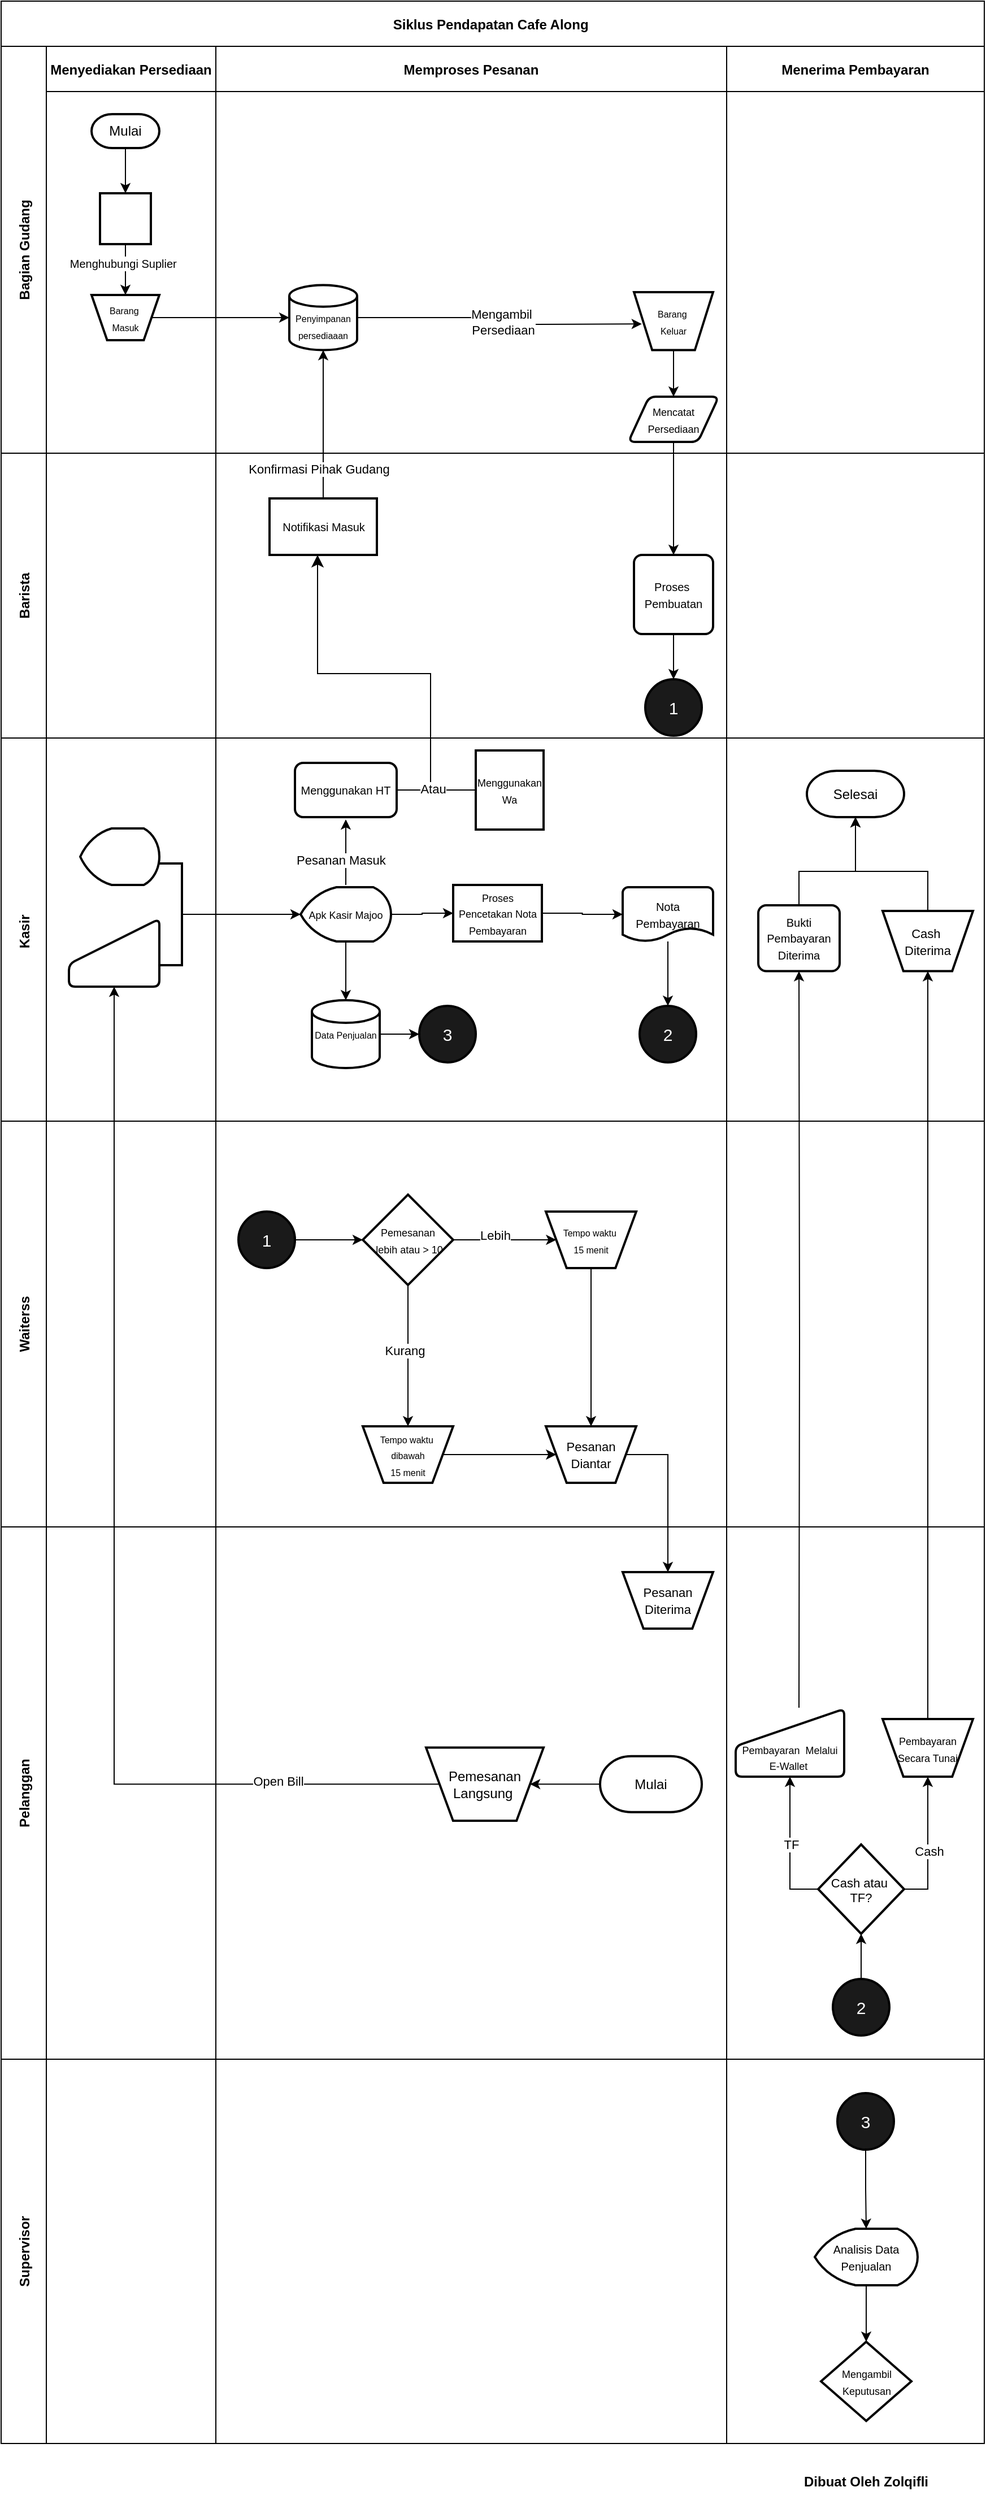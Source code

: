 <mxfile version="24.4.9" type="github">
  <diagram id="kgpKYQtTHZ0yAKxKKP6v" name="Page-1">
    <mxGraphModel dx="1209" dy="706" grid="1" gridSize="10" guides="1" tooltips="1" connect="1" arrows="1" fold="1" page="1" pageScale="1" pageWidth="900" pageHeight="1600" math="0" shadow="0">
      <root>
        <mxCell id="0" />
        <mxCell id="1" parent="0" />
        <mxCell id="FgVX4KB3ODSizKL7j4q2-143" value="&lt;b&gt;Dibuat Oleh Zolqifli&lt;/b&gt;" style="text;html=1;align=center;verticalAlign=middle;resizable=0;points=[];autosize=1;strokeColor=none;fillColor=none;" vertex="1" parent="1">
          <mxGeometry x="715" y="2210" width="130" height="30" as="geometry" />
        </mxCell>
        <mxCell id="3nuBFxr9cyL0pnOWT2aG-1" value="Siklus Pendapatan Cafe Along " style="shape=table;childLayout=tableLayout;startSize=40;collapsible=0;recursiveResize=0;expand=0;fillColor=none;fontStyle=1" parent="1" vertex="1">
          <mxGeometry x="15" y="30" width="870" height="2161" as="geometry" />
        </mxCell>
        <mxCell id="3nuBFxr9cyL0pnOWT2aG-3" value="Bagian Gudang" style="shape=tableRow;horizontal=0;swimlaneHead=0;swimlaneBody=0;top=0;left=0;bottom=0;right=0;fillColor=none;points=[[0,0.5],[1,0.5]];portConstraint=eastwest;startSize=40;collapsible=0;recursiveResize=0;expand=0;fontStyle=1;" parent="3nuBFxr9cyL0pnOWT2aG-1" vertex="1">
          <mxGeometry y="40" width="870" height="360" as="geometry" />
        </mxCell>
        <mxCell id="3nuBFxr9cyL0pnOWT2aG-4" value="Menyediakan Persediaan" style="swimlane;swimlaneHead=0;swimlaneBody=0;connectable=0;fillColor=none;startSize=40;collapsible=0;recursiveResize=0;expand=0;fontStyle=1;" parent="3nuBFxr9cyL0pnOWT2aG-3" vertex="1">
          <mxGeometry x="40" width="150" height="360" as="geometry">
            <mxRectangle width="150" height="360" as="alternateBounds" />
          </mxGeometry>
        </mxCell>
        <mxCell id="RwGH0m9OhBDumRitNJFQ-33" style="edgeStyle=orthogonalEdgeStyle;rounded=0;orthogonalLoop=1;jettySize=auto;html=1;exitX=0.5;exitY=1;exitDx=0;exitDy=0;exitPerimeter=0;entryX=0.5;entryY=0;entryDx=0;entryDy=0;" parent="3nuBFxr9cyL0pnOWT2aG-4" source="RwGH0m9OhBDumRitNJFQ-29" target="RwGH0m9OhBDumRitNJFQ-32" edge="1">
          <mxGeometry relative="1" as="geometry" />
        </mxCell>
        <mxCell id="RwGH0m9OhBDumRitNJFQ-29" value="Mulai" style="strokeWidth=2;html=1;shape=mxgraph.flowchart.terminator;whiteSpace=wrap;" parent="3nuBFxr9cyL0pnOWT2aG-4" vertex="1">
          <mxGeometry x="40" y="60" width="60" height="30" as="geometry" />
        </mxCell>
        <mxCell id="RwGH0m9OhBDumRitNJFQ-30" value="&lt;span style=&quot;font-size: 8px;&quot;&gt;Barang&amp;nbsp;&lt;/span&gt;&lt;div&gt;&lt;span style=&quot;font-size: 8px;&quot;&gt;Masuk&lt;/span&gt;&lt;/div&gt;" style="verticalLabelPosition=middle;verticalAlign=middle;html=1;shape=trapezoid;perimeter=trapezoidPerimeter;whiteSpace=wrap;size=0.23;arcSize=10;flipV=1;labelPosition=center;align=center;strokeWidth=2;" parent="3nuBFxr9cyL0pnOWT2aG-4" vertex="1">
          <mxGeometry x="40" y="220" width="60" height="40" as="geometry" />
        </mxCell>
        <mxCell id="RwGH0m9OhBDumRitNJFQ-34" style="edgeStyle=orthogonalEdgeStyle;rounded=0;orthogonalLoop=1;jettySize=auto;html=1;exitX=0.5;exitY=1;exitDx=0;exitDy=0;entryX=0.5;entryY=0;entryDx=0;entryDy=0;" parent="3nuBFxr9cyL0pnOWT2aG-4" source="RwGH0m9OhBDumRitNJFQ-32" target="RwGH0m9OhBDumRitNJFQ-30" edge="1">
          <mxGeometry relative="1" as="geometry" />
        </mxCell>
        <mxCell id="RwGH0m9OhBDumRitNJFQ-36" value="&lt;font style=&quot;font-size: 10px;&quot;&gt;Menghubungi Suplier&amp;nbsp;&lt;/font&gt;" style="edgeLabel;html=1;align=center;verticalAlign=middle;resizable=0;points=[];" parent="RwGH0m9OhBDumRitNJFQ-34" vertex="1" connectable="0">
          <mxGeometry x="-0.259" y="-1" relative="1" as="geometry">
            <mxPoint as="offset" />
          </mxGeometry>
        </mxCell>
        <mxCell id="RwGH0m9OhBDumRitNJFQ-32" value="" style="whiteSpace=wrap;html=1;aspect=fixed;strokeWidth=2;" parent="3nuBFxr9cyL0pnOWT2aG-4" vertex="1">
          <mxGeometry x="47.5" y="130" width="45" height="45" as="geometry" />
        </mxCell>
        <mxCell id="3nuBFxr9cyL0pnOWT2aG-8" value="Memproses Pesanan" style="swimlane;swimlaneHead=0;swimlaneBody=0;connectable=0;fillColor=none;startSize=40;collapsible=0;recursiveResize=0;expand=0;fontStyle=1;" parent="3nuBFxr9cyL0pnOWT2aG-3" vertex="1">
          <mxGeometry x="190" width="452" height="360" as="geometry">
            <mxRectangle width="452" height="360" as="alternateBounds" />
          </mxGeometry>
        </mxCell>
        <mxCell id="RwGH0m9OhBDumRitNJFQ-114" style="edgeStyle=orthogonalEdgeStyle;rounded=0;orthogonalLoop=1;jettySize=auto;html=1;exitX=1;exitY=0.5;exitDx=0;exitDy=0;exitPerimeter=0;entryX=0;entryY=0.5;entryDx=0;entryDy=0;" parent="3nuBFxr9cyL0pnOWT2aG-8" source="RwGH0m9OhBDumRitNJFQ-31" edge="1">
          <mxGeometry relative="1" as="geometry">
            <mxPoint x="376.9" y="245.625" as="targetPoint" />
          </mxGeometry>
        </mxCell>
        <mxCell id="RwGH0m9OhBDumRitNJFQ-115" value="Mengambil&amp;nbsp;&lt;div&gt;Persediaan&lt;/div&gt;" style="edgeLabel;html=1;align=center;verticalAlign=middle;resizable=0;points=[];" parent="RwGH0m9OhBDumRitNJFQ-114" vertex="1" connectable="0">
          <mxGeometry x="0.036" y="2" relative="1" as="geometry">
            <mxPoint x="1" as="offset" />
          </mxGeometry>
        </mxCell>
        <mxCell id="RwGH0m9OhBDumRitNJFQ-31" value="&lt;div&gt;&lt;font style=&quot;font-size: 8px;&quot;&gt;&lt;br&gt;&lt;/font&gt;&lt;/div&gt;&lt;font style=&quot;font-size: 8px;&quot;&gt;Penyimpanan persediaaan&lt;/font&gt;" style="strokeWidth=2;html=1;shape=mxgraph.flowchart.database;whiteSpace=wrap;" parent="3nuBFxr9cyL0pnOWT2aG-8" vertex="1">
          <mxGeometry x="65" y="211.25" width="60" height="57.5" as="geometry" />
        </mxCell>
        <mxCell id="RwGH0m9OhBDumRitNJFQ-133" style="edgeStyle=orthogonalEdgeStyle;rounded=0;orthogonalLoop=1;jettySize=auto;html=1;exitX=0.5;exitY=1;exitDx=0;exitDy=0;entryX=0.5;entryY=0;entryDx=0;entryDy=0;" parent="3nuBFxr9cyL0pnOWT2aG-8" source="RwGH0m9OhBDumRitNJFQ-123" target="RwGH0m9OhBDumRitNJFQ-128" edge="1">
          <mxGeometry relative="1" as="geometry" />
        </mxCell>
        <mxCell id="RwGH0m9OhBDumRitNJFQ-123" value="&lt;span style=&quot;font-size: 8px;&quot;&gt;Barang&amp;nbsp;&lt;/span&gt;&lt;div&gt;&lt;span style=&quot;font-size: 8px;&quot;&gt;Keluar&lt;/span&gt;&lt;/div&gt;" style="verticalLabelPosition=middle;verticalAlign=middle;html=1;shape=trapezoid;perimeter=trapezoidPerimeter;whiteSpace=wrap;size=0.23;arcSize=10;flipV=1;labelPosition=center;align=center;strokeWidth=2;" parent="3nuBFxr9cyL0pnOWT2aG-8" vertex="1">
          <mxGeometry x="370" y="217.5" width="70" height="51.25" as="geometry" />
        </mxCell>
        <mxCell id="RwGH0m9OhBDumRitNJFQ-128" value="&lt;font style=&quot;font-size: 9px;&quot;&gt;Mencatat Persediaan&lt;/font&gt;" style="shape=parallelogram;html=1;strokeWidth=2;perimeter=parallelogramPerimeter;whiteSpace=wrap;rounded=1;arcSize=12;size=0.23;" parent="3nuBFxr9cyL0pnOWT2aG-8" vertex="1">
          <mxGeometry x="365" y="310" width="80" height="40" as="geometry" />
        </mxCell>
        <mxCell id="3nuBFxr9cyL0pnOWT2aG-11" value="Menerima Pembayaran" style="swimlane;swimlaneHead=0;swimlaneBody=0;connectable=0;fillColor=none;startSize=40;collapsible=0;recursiveResize=0;expand=0;fontStyle=1;" parent="3nuBFxr9cyL0pnOWT2aG-3" vertex="1">
          <mxGeometry x="642" width="228" height="360" as="geometry">
            <mxRectangle width="228" height="360" as="alternateBounds" />
          </mxGeometry>
        </mxCell>
        <mxCell id="RwGH0m9OhBDumRitNJFQ-35" style="edgeStyle=orthogonalEdgeStyle;rounded=0;orthogonalLoop=1;jettySize=auto;html=1;exitX=1;exitY=0.5;exitDx=0;exitDy=0;entryX=0;entryY=0.5;entryDx=0;entryDy=0;entryPerimeter=0;" parent="3nuBFxr9cyL0pnOWT2aG-3" source="RwGH0m9OhBDumRitNJFQ-30" target="RwGH0m9OhBDumRitNJFQ-31" edge="1">
          <mxGeometry relative="1" as="geometry" />
        </mxCell>
        <mxCell id="3nuBFxr9cyL0pnOWT2aG-15" value="Barista" style="shape=tableRow;horizontal=0;swimlaneHead=0;swimlaneBody=0;top=0;left=0;bottom=0;right=0;fillColor=none;points=[[0,0.5],[1,0.5]];portConstraint=eastwest;startSize=40;collapsible=0;recursiveResize=0;expand=0;fontStyle=1;" parent="3nuBFxr9cyL0pnOWT2aG-1" vertex="1">
          <mxGeometry y="400" width="870" height="252" as="geometry" />
        </mxCell>
        <mxCell id="3nuBFxr9cyL0pnOWT2aG-16" value="" style="swimlane;swimlaneHead=0;swimlaneBody=0;connectable=0;fillColor=none;startSize=0;collapsible=0;recursiveResize=0;expand=0;fontStyle=1;" parent="3nuBFxr9cyL0pnOWT2aG-15" vertex="1">
          <mxGeometry x="40" width="150" height="252" as="geometry">
            <mxRectangle width="150" height="252" as="alternateBounds" />
          </mxGeometry>
        </mxCell>
        <mxCell id="3nuBFxr9cyL0pnOWT2aG-18" value="" style="swimlane;swimlaneHead=0;swimlaneBody=0;connectable=0;fillColor=none;startSize=0;collapsible=0;recursiveResize=0;expand=0;fontStyle=1;" parent="3nuBFxr9cyL0pnOWT2aG-15" vertex="1">
          <mxGeometry x="190" width="452" height="252" as="geometry">
            <mxRectangle width="452" height="252" as="alternateBounds" />
          </mxGeometry>
        </mxCell>
        <mxCell id="RwGH0m9OhBDumRitNJFQ-102" value="&lt;font style=&quot;font-size: 10px;&quot;&gt;Notifikasi Masuk&lt;/font&gt;" style="rounded=0;whiteSpace=wrap;html=1;strokeWidth=2;" parent="3nuBFxr9cyL0pnOWT2aG-18" vertex="1">
          <mxGeometry x="47.5" y="40" width="95" height="50" as="geometry" />
        </mxCell>
        <mxCell id="RwGH0m9OhBDumRitNJFQ-93" value="" style="edgeStyle=elbowEdgeStyle;elbow=vertical;endArrow=classic;html=1;curved=0;rounded=0;endSize=8;startSize=8;" parent="3nuBFxr9cyL0pnOWT2aG-18" edge="1">
          <mxGeometry width="50" height="50" relative="1" as="geometry">
            <mxPoint x="190" y="300" as="sourcePoint" />
            <mxPoint x="90" y="90" as="targetPoint" />
          </mxGeometry>
        </mxCell>
        <mxCell id="FgVX4KB3ODSizKL7j4q2-43" value="&lt;font style=&quot;font-size: 10px;&quot;&gt;Proses&amp;nbsp;&lt;/font&gt;&lt;div&gt;&lt;font style=&quot;font-size: 10px;&quot;&gt;Pembuatan&lt;/font&gt;&lt;/div&gt;" style="rounded=1;whiteSpace=wrap;html=1;absoluteArcSize=1;arcSize=14;strokeWidth=2;" vertex="1" parent="3nuBFxr9cyL0pnOWT2aG-18">
          <mxGeometry x="370" y="90" width="70" height="70" as="geometry" />
        </mxCell>
        <mxCell id="FgVX4KB3ODSizKL7j4q2-44" value="&lt;font color=&quot;#ffffff&quot;&gt;&lt;span style=&quot;font-size: 15px; background-color: rgb(26, 26, 26);&quot;&gt;1&lt;/span&gt;&lt;/font&gt;" style="strokeWidth=2;html=1;shape=mxgraph.flowchart.start_2;whiteSpace=wrap;fillColor=#1A1A1A;" vertex="1" parent="3nuBFxr9cyL0pnOWT2aG-18">
          <mxGeometry x="380" y="200" width="50" height="50" as="geometry" />
        </mxCell>
        <mxCell id="FgVX4KB3ODSizKL7j4q2-45" style="edgeStyle=orthogonalEdgeStyle;rounded=0;orthogonalLoop=1;jettySize=auto;html=1;exitX=0.5;exitY=1;exitDx=0;exitDy=0;entryX=0.5;entryY=0;entryDx=0;entryDy=0;entryPerimeter=0;" edge="1" parent="3nuBFxr9cyL0pnOWT2aG-18" source="FgVX4KB3ODSizKL7j4q2-43" target="FgVX4KB3ODSizKL7j4q2-44">
          <mxGeometry relative="1" as="geometry" />
        </mxCell>
        <mxCell id="3nuBFxr9cyL0pnOWT2aG-23" value="" style="swimlane;swimlaneHead=0;swimlaneBody=0;connectable=0;fillColor=none;startSize=0;collapsible=0;recursiveResize=0;expand=0;fontStyle=1;" parent="3nuBFxr9cyL0pnOWT2aG-15" vertex="1">
          <mxGeometry x="642" width="228" height="252" as="geometry">
            <mxRectangle width="228" height="252" as="alternateBounds" />
          </mxGeometry>
        </mxCell>
        <mxCell id="RwGH0m9OhBDumRitNJFQ-41" value="Kasir " style="shape=tableRow;horizontal=0;swimlaneHead=0;swimlaneBody=0;top=0;left=0;bottom=0;right=0;fillColor=none;points=[[0,0.5],[1,0.5]];portConstraint=eastwest;startSize=40;collapsible=0;recursiveResize=0;expand=0;fontStyle=1;" parent="3nuBFxr9cyL0pnOWT2aG-1" vertex="1">
          <mxGeometry y="652" width="870" height="339" as="geometry" />
        </mxCell>
        <mxCell id="RwGH0m9OhBDumRitNJFQ-42" style="swimlane;swimlaneHead=0;swimlaneBody=0;connectable=0;fillColor=none;startSize=0;collapsible=0;recursiveResize=0;expand=0;fontStyle=1;" parent="RwGH0m9OhBDumRitNJFQ-41" vertex="1">
          <mxGeometry x="40" width="150" height="339" as="geometry">
            <mxRectangle width="150" height="339" as="alternateBounds" />
          </mxGeometry>
        </mxCell>
        <mxCell id="RwGH0m9OhBDumRitNJFQ-45" value="" style="strokeWidth=2;html=1;shape=mxgraph.flowchart.display;whiteSpace=wrap;" parent="RwGH0m9OhBDumRitNJFQ-42" vertex="1">
          <mxGeometry x="30" y="80" width="70" height="50" as="geometry" />
        </mxCell>
        <mxCell id="RwGH0m9OhBDumRitNJFQ-46" value="" style="html=1;strokeWidth=2;shape=manualInput;whiteSpace=wrap;rounded=1;size=40;arcSize=11;" parent="RwGH0m9OhBDumRitNJFQ-42" vertex="1">
          <mxGeometry x="20" y="160" width="80" height="60" as="geometry" />
        </mxCell>
        <mxCell id="RwGH0m9OhBDumRitNJFQ-47" value="" style="strokeWidth=2;html=1;shape=mxgraph.flowchart.annotation_1;align=left;pointerEvents=1;rotation=-180;" parent="RwGH0m9OhBDumRitNJFQ-42" vertex="1">
          <mxGeometry x="100" y="111" width="20" height="90" as="geometry" />
        </mxCell>
        <mxCell id="RwGH0m9OhBDumRitNJFQ-43" style="swimlane;swimlaneHead=0;swimlaneBody=0;connectable=0;fillColor=none;startSize=0;collapsible=0;recursiveResize=0;expand=0;fontStyle=1;" parent="RwGH0m9OhBDumRitNJFQ-41" vertex="1">
          <mxGeometry x="190" width="452" height="339" as="geometry">
            <mxRectangle width="452" height="339" as="alternateBounds" />
          </mxGeometry>
        </mxCell>
        <mxCell id="RwGH0m9OhBDumRitNJFQ-55" style="edgeStyle=orthogonalEdgeStyle;rounded=0;orthogonalLoop=1;jettySize=auto;html=1;" parent="RwGH0m9OhBDumRitNJFQ-43" edge="1">
          <mxGeometry relative="1" as="geometry">
            <mxPoint x="115" y="130" as="sourcePoint" />
            <mxPoint x="115" y="72" as="targetPoint" />
          </mxGeometry>
        </mxCell>
        <mxCell id="RwGH0m9OhBDumRitNJFQ-56" value="Pesanan Masuk&amp;nbsp;" style="edgeLabel;html=1;align=center;verticalAlign=middle;resizable=0;points=[];" parent="RwGH0m9OhBDumRitNJFQ-55" vertex="1" connectable="0">
          <mxGeometry x="-0.244" y="3" relative="1" as="geometry">
            <mxPoint as="offset" />
          </mxGeometry>
        </mxCell>
        <mxCell id="RwGH0m9OhBDumRitNJFQ-79" value="&lt;font style=&quot;font-size: 10px;&quot;&gt;Menggunakan HT&lt;/font&gt;" style="rounded=1;whiteSpace=wrap;html=1;strokeWidth=2;" parent="RwGH0m9OhBDumRitNJFQ-43" vertex="1">
          <mxGeometry x="70" y="22" width="90" height="48" as="geometry" />
        </mxCell>
        <mxCell id="RwGH0m9OhBDumRitNJFQ-83" value="&lt;font style=&quot;font-size: 9px;&quot;&gt;Menggunakan Wa&lt;/font&gt;" style="rounded=0;whiteSpace=wrap;html=1;strokeWidth=2;" parent="RwGH0m9OhBDumRitNJFQ-43" vertex="1">
          <mxGeometry x="230" y="11" width="60" height="70" as="geometry" />
        </mxCell>
        <mxCell id="RwGH0m9OhBDumRitNJFQ-91" value="" style="endArrow=none;html=1;rounded=0;exitX=1;exitY=0.5;exitDx=0;exitDy=0;entryX=0;entryY=0.5;entryDx=0;entryDy=0;" parent="RwGH0m9OhBDumRitNJFQ-43" source="RwGH0m9OhBDumRitNJFQ-79" target="RwGH0m9OhBDumRitNJFQ-83" edge="1">
          <mxGeometry width="50" height="50" relative="1" as="geometry">
            <mxPoint x="190" y="2" as="sourcePoint" />
            <mxPoint x="240" y="-48" as="targetPoint" />
            <Array as="points">
              <mxPoint x="190" y="46" />
            </Array>
          </mxGeometry>
        </mxCell>
        <mxCell id="RwGH0m9OhBDumRitNJFQ-92" value="Atau" style="edgeLabel;html=1;align=center;verticalAlign=middle;resizable=0;points=[];" parent="RwGH0m9OhBDumRitNJFQ-91" vertex="1" connectable="0">
          <mxGeometry x="-0.084" y="1" relative="1" as="geometry">
            <mxPoint as="offset" />
          </mxGeometry>
        </mxCell>
        <mxCell id="RwGH0m9OhBDumRitNJFQ-94" value="&lt;font style=&quot;font-size: 9px;&quot;&gt;Apk Kasir Majoo&lt;/font&gt;" style="strokeWidth=2;html=1;shape=mxgraph.flowchart.display;whiteSpace=wrap;" parent="RwGH0m9OhBDumRitNJFQ-43" vertex="1">
          <mxGeometry x="75" y="132" width="80" height="48" as="geometry" />
        </mxCell>
        <mxCell id="FgVX4KB3ODSizKL7j4q2-83" value="" style="edgeStyle=orthogonalEdgeStyle;rounded=0;orthogonalLoop=1;jettySize=auto;html=1;" edge="1" parent="RwGH0m9OhBDumRitNJFQ-43" source="RwGH0m9OhBDumRitNJFQ-95" target="FgVX4KB3ODSizKL7j4q2-82">
          <mxGeometry relative="1" as="geometry" />
        </mxCell>
        <mxCell id="RwGH0m9OhBDumRitNJFQ-95" value="&lt;font size=&quot;1&quot;&gt;Nota Pembayaran&lt;/font&gt;" style="strokeWidth=2;html=1;shape=mxgraph.flowchart.document2;whiteSpace=wrap;size=0.25;" parent="RwGH0m9OhBDumRitNJFQ-43" vertex="1">
          <mxGeometry x="360" y="132" width="80" height="48" as="geometry" />
        </mxCell>
        <mxCell id="RwGH0m9OhBDumRitNJFQ-96" style="edgeStyle=orthogonalEdgeStyle;rounded=0;orthogonalLoop=1;jettySize=auto;html=1;exitX=1;exitY=0.5;exitDx=0;exitDy=0;exitPerimeter=0;entryX=0;entryY=0.5;entryDx=0;entryDy=0;entryPerimeter=0;" parent="RwGH0m9OhBDumRitNJFQ-43" source="FgVX4KB3ODSizKL7j4q2-73" target="RwGH0m9OhBDumRitNJFQ-95" edge="1">
          <mxGeometry relative="1" as="geometry" />
        </mxCell>
        <mxCell id="RwGH0m9OhBDumRitNJFQ-148" value="" style="edgeStyle=orthogonalEdgeStyle;rounded=0;orthogonalLoop=1;jettySize=auto;html=1;" parent="RwGH0m9OhBDumRitNJFQ-43" source="RwGH0m9OhBDumRitNJFQ-99" target="RwGH0m9OhBDumRitNJFQ-147" edge="1">
          <mxGeometry relative="1" as="geometry" />
        </mxCell>
        <mxCell id="RwGH0m9OhBDumRitNJFQ-99" value="&lt;font style=&quot;font-size: 8px;&quot;&gt;Data Penjualan&lt;/font&gt;" style="strokeWidth=2;html=1;shape=mxgraph.flowchart.database;whiteSpace=wrap;" parent="RwGH0m9OhBDumRitNJFQ-43" vertex="1">
          <mxGeometry x="85" y="232" width="60" height="60" as="geometry" />
        </mxCell>
        <mxCell id="RwGH0m9OhBDumRitNJFQ-101" style="edgeStyle=orthogonalEdgeStyle;rounded=0;orthogonalLoop=1;jettySize=auto;html=1;exitX=0.5;exitY=1;exitDx=0;exitDy=0;exitPerimeter=0;entryX=0.5;entryY=0;entryDx=0;entryDy=0;entryPerimeter=0;" parent="RwGH0m9OhBDumRitNJFQ-43" source="RwGH0m9OhBDumRitNJFQ-94" target="RwGH0m9OhBDumRitNJFQ-99" edge="1">
          <mxGeometry relative="1" as="geometry" />
        </mxCell>
        <mxCell id="RwGH0m9OhBDumRitNJFQ-147" value="&lt;font style=&quot;font-size: 15px; background-color: rgb(26, 26, 26);&quot; color=&quot;#ffffff&quot;&gt;3&lt;/font&gt;" style="strokeWidth=2;html=1;shape=mxgraph.flowchart.start_2;whiteSpace=wrap;fillColor=#1A1A1A;" parent="RwGH0m9OhBDumRitNJFQ-43" vertex="1">
          <mxGeometry x="180" y="237" width="50" height="50" as="geometry" />
        </mxCell>
        <mxCell id="FgVX4KB3ODSizKL7j4q2-74" value="" style="edgeStyle=orthogonalEdgeStyle;rounded=0;orthogonalLoop=1;jettySize=auto;html=1;exitX=1;exitY=0.5;exitDx=0;exitDy=0;exitPerimeter=0;entryX=0;entryY=0.5;entryDx=0;entryDy=0;entryPerimeter=0;" edge="1" parent="RwGH0m9OhBDumRitNJFQ-43" source="RwGH0m9OhBDumRitNJFQ-94" target="FgVX4KB3ODSizKL7j4q2-73">
          <mxGeometry relative="1" as="geometry">
            <mxPoint x="365" y="836" as="sourcePoint" />
            <mxPoint x="570" y="836" as="targetPoint" />
          </mxGeometry>
        </mxCell>
        <mxCell id="FgVX4KB3ODSizKL7j4q2-73" value="&lt;font style=&quot;font-size: 9px;&quot;&gt;Proses Pencetakan Nota Pembayaran&lt;/font&gt;" style="rounded=0;whiteSpace=wrap;html=1;strokeWidth=2;" vertex="1" parent="RwGH0m9OhBDumRitNJFQ-43">
          <mxGeometry x="210" y="130" width="78.5" height="50" as="geometry" />
        </mxCell>
        <mxCell id="FgVX4KB3ODSizKL7j4q2-82" value="&lt;font color=&quot;#ffffff&quot;&gt;&lt;span style=&quot;font-size: 15px; background-color: rgb(26, 26, 26);&quot;&gt;2&lt;/span&gt;&lt;/font&gt;" style="strokeWidth=2;html=1;shape=mxgraph.flowchart.start_2;whiteSpace=wrap;fillColor=#1A1A1A;" vertex="1" parent="RwGH0m9OhBDumRitNJFQ-43">
          <mxGeometry x="375" y="237" width="50" height="50" as="geometry" />
        </mxCell>
        <mxCell id="RwGH0m9OhBDumRitNJFQ-44" style="swimlane;swimlaneHead=0;swimlaneBody=0;connectable=0;fillColor=none;startSize=0;collapsible=0;recursiveResize=0;expand=0;fontStyle=1;" parent="RwGH0m9OhBDumRitNJFQ-41" vertex="1">
          <mxGeometry x="642" width="228" height="339" as="geometry">
            <mxRectangle width="228" height="339" as="alternateBounds" />
          </mxGeometry>
        </mxCell>
        <mxCell id="FgVX4KB3ODSizKL7j4q2-139" style="edgeStyle=orthogonalEdgeStyle;rounded=0;orthogonalLoop=1;jettySize=auto;html=1;exitX=0.5;exitY=0;exitDx=0;exitDy=0;" edge="1" parent="RwGH0m9OhBDumRitNJFQ-44" source="FgVX4KB3ODSizKL7j4q2-108" target="FgVX4KB3ODSizKL7j4q2-115">
          <mxGeometry relative="1" as="geometry">
            <Array as="points">
              <mxPoint x="64" y="118" />
              <mxPoint x="114" y="118" />
            </Array>
          </mxGeometry>
        </mxCell>
        <mxCell id="FgVX4KB3ODSizKL7j4q2-108" value="&lt;font style=&quot;font-size: 10px;&quot;&gt;Bukti Pembayaran Diterima&lt;/font&gt;" style="rounded=1;whiteSpace=wrap;html=1;absoluteArcSize=1;arcSize=14;strokeWidth=2;" vertex="1" parent="RwGH0m9OhBDumRitNJFQ-44">
          <mxGeometry x="28" y="148" width="72" height="58.25" as="geometry" />
        </mxCell>
        <mxCell id="FgVX4KB3ODSizKL7j4q2-140" value="" style="edgeStyle=orthogonalEdgeStyle;rounded=0;orthogonalLoop=1;jettySize=auto;html=1;" edge="1" parent="RwGH0m9OhBDumRitNJFQ-44" source="FgVX4KB3ODSizKL7j4q2-109" target="FgVX4KB3ODSizKL7j4q2-115">
          <mxGeometry relative="1" as="geometry">
            <Array as="points">
              <mxPoint x="178" y="118" />
              <mxPoint x="114" y="118" />
            </Array>
          </mxGeometry>
        </mxCell>
        <mxCell id="FgVX4KB3ODSizKL7j4q2-109" value="&lt;font style=&quot;font-size: 11px;&quot;&gt;Cash&amp;nbsp;&lt;/font&gt;&lt;div&gt;&lt;font style=&quot;font-size: 11px;&quot;&gt;Diterima&lt;/font&gt;&lt;/div&gt;" style="verticalLabelPosition=middle;verticalAlign=middle;html=1;shape=trapezoid;perimeter=trapezoidPerimeter;whiteSpace=wrap;size=0.23;arcSize=10;flipV=1;labelPosition=center;align=center;strokeWidth=2;" vertex="1" parent="RwGH0m9OhBDumRitNJFQ-44">
          <mxGeometry x="138" y="153" width="80" height="53.25" as="geometry" />
        </mxCell>
        <mxCell id="FgVX4KB3ODSizKL7j4q2-115" value="Selesai" style="strokeWidth=2;html=1;shape=mxgraph.flowchart.terminator;whiteSpace=wrap;" vertex="1" parent="RwGH0m9OhBDumRitNJFQ-44">
          <mxGeometry x="71" y="29" width="86" height="41" as="geometry" />
        </mxCell>
        <mxCell id="RwGH0m9OhBDumRitNJFQ-150" style="edgeStyle=orthogonalEdgeStyle;rounded=0;orthogonalLoop=1;jettySize=auto;html=1;exitX=0;exitY=0.5;exitDx=0;exitDy=0;exitPerimeter=0;entryX=0;entryY=0.5;entryDx=0;entryDy=0;entryPerimeter=0;" parent="RwGH0m9OhBDumRitNJFQ-41" source="RwGH0m9OhBDumRitNJFQ-47" target="RwGH0m9OhBDumRitNJFQ-94" edge="1">
          <mxGeometry relative="1" as="geometry" />
        </mxCell>
        <mxCell id="RwGH0m9OhBDumRitNJFQ-139" value="Waiterss" style="shape=tableRow;horizontal=0;swimlaneHead=0;swimlaneBody=0;top=0;left=0;bottom=0;right=0;fillColor=none;points=[[0,0.5],[1,0.5]];portConstraint=eastwest;startSize=40;collapsible=0;recursiveResize=0;expand=0;fontStyle=1;" parent="3nuBFxr9cyL0pnOWT2aG-1" vertex="1">
          <mxGeometry y="991" width="870" height="359" as="geometry" />
        </mxCell>
        <mxCell id="RwGH0m9OhBDumRitNJFQ-140" style="swimlane;swimlaneHead=0;swimlaneBody=0;connectable=0;fillColor=none;startSize=0;collapsible=0;recursiveResize=0;expand=0;fontStyle=1;" parent="RwGH0m9OhBDumRitNJFQ-139" vertex="1">
          <mxGeometry x="40" width="150" height="359" as="geometry">
            <mxRectangle width="150" height="359" as="alternateBounds" />
          </mxGeometry>
        </mxCell>
        <mxCell id="RwGH0m9OhBDumRitNJFQ-141" style="swimlane;swimlaneHead=0;swimlaneBody=0;connectable=0;fillColor=none;startSize=0;collapsible=0;recursiveResize=0;expand=0;fontStyle=1;" parent="RwGH0m9OhBDumRitNJFQ-139" vertex="1">
          <mxGeometry x="190" width="452" height="359" as="geometry">
            <mxRectangle width="452" height="359" as="alternateBounds" />
          </mxGeometry>
        </mxCell>
        <mxCell id="FgVX4KB3ODSizKL7j4q2-46" value="&lt;font color=&quot;#ffffff&quot;&gt;&lt;span style=&quot;font-size: 15px; background-color: rgb(26, 26, 26);&quot;&gt;1&lt;/span&gt;&lt;/font&gt;" style="strokeWidth=2;html=1;shape=mxgraph.flowchart.start_2;whiteSpace=wrap;fillColor=#1A1A1A;" vertex="1" parent="RwGH0m9OhBDumRitNJFQ-141">
          <mxGeometry x="20" y="80" width="50" height="50" as="geometry" />
        </mxCell>
        <mxCell id="FgVX4KB3ODSizKL7j4q2-55" style="edgeStyle=orthogonalEdgeStyle;rounded=0;orthogonalLoop=1;jettySize=auto;html=1;exitX=1;exitY=0.5;exitDx=0;exitDy=0;exitPerimeter=0;entryX=0;entryY=0.5;entryDx=0;entryDy=0;" edge="1" parent="RwGH0m9OhBDumRitNJFQ-141" source="FgVX4KB3ODSizKL7j4q2-49" target="FgVX4KB3ODSizKL7j4q2-51">
          <mxGeometry relative="1" as="geometry" />
        </mxCell>
        <mxCell id="FgVX4KB3ODSizKL7j4q2-56" value="Lebih" style="edgeLabel;html=1;align=center;verticalAlign=middle;resizable=0;points=[];" vertex="1" connectable="0" parent="FgVX4KB3ODSizKL7j4q2-55">
          <mxGeometry x="-0.189" y="4" relative="1" as="geometry">
            <mxPoint as="offset" />
          </mxGeometry>
        </mxCell>
        <mxCell id="FgVX4KB3ODSizKL7j4q2-58" style="edgeStyle=orthogonalEdgeStyle;rounded=0;orthogonalLoop=1;jettySize=auto;html=1;exitX=0.5;exitY=1;exitDx=0;exitDy=0;exitPerimeter=0;" edge="1" parent="RwGH0m9OhBDumRitNJFQ-141" source="FgVX4KB3ODSizKL7j4q2-49" target="FgVX4KB3ODSizKL7j4q2-57">
          <mxGeometry relative="1" as="geometry" />
        </mxCell>
        <mxCell id="FgVX4KB3ODSizKL7j4q2-59" value="Kurang" style="edgeLabel;html=1;align=center;verticalAlign=middle;resizable=0;points=[];" vertex="1" connectable="0" parent="FgVX4KB3ODSizKL7j4q2-58">
          <mxGeometry x="-0.076" y="-3" relative="1" as="geometry">
            <mxPoint as="offset" />
          </mxGeometry>
        </mxCell>
        <mxCell id="FgVX4KB3ODSizKL7j4q2-49" value="&lt;font style=&quot;font-size: 9px;&quot;&gt;Pemesanan&lt;/font&gt;&lt;div&gt;&lt;font style=&quot;font-size: 9px;&quot;&gt;&amp;nbsp;lebih atau &amp;gt; 10&lt;/font&gt;&lt;/div&gt;" style="strokeWidth=2;html=1;shape=mxgraph.flowchart.decision;whiteSpace=wrap;" vertex="1" parent="RwGH0m9OhBDumRitNJFQ-141">
          <mxGeometry x="130" y="65" width="80" height="80" as="geometry" />
        </mxCell>
        <mxCell id="FgVX4KB3ODSizKL7j4q2-63" style="edgeStyle=orthogonalEdgeStyle;rounded=0;orthogonalLoop=1;jettySize=auto;html=1;exitX=0.5;exitY=1;exitDx=0;exitDy=0;entryX=0.5;entryY=0;entryDx=0;entryDy=0;" edge="1" parent="RwGH0m9OhBDumRitNJFQ-141" source="FgVX4KB3ODSizKL7j4q2-51" target="FgVX4KB3ODSizKL7j4q2-61">
          <mxGeometry relative="1" as="geometry" />
        </mxCell>
        <mxCell id="FgVX4KB3ODSizKL7j4q2-51" value="&lt;font style=&quot;font-size: 8px;&quot;&gt;Tempo waktu&amp;nbsp;&lt;/font&gt;&lt;div&gt;&lt;font style=&quot;font-size: 8px;&quot;&gt;15 menit&lt;/font&gt;&lt;/div&gt;" style="verticalLabelPosition=middle;verticalAlign=middle;html=1;shape=trapezoid;perimeter=trapezoidPerimeter;whiteSpace=wrap;size=0.23;arcSize=10;flipV=1;labelPosition=center;align=center;strokeWidth=2;" vertex="1" parent="RwGH0m9OhBDumRitNJFQ-141">
          <mxGeometry x="292" y="80" width="80" height="50" as="geometry" />
        </mxCell>
        <mxCell id="FgVX4KB3ODSizKL7j4q2-64" style="edgeStyle=orthogonalEdgeStyle;rounded=0;orthogonalLoop=1;jettySize=auto;html=1;exitX=1;exitY=0.5;exitDx=0;exitDy=0;entryX=0;entryY=0.5;entryDx=0;entryDy=0;" edge="1" parent="RwGH0m9OhBDumRitNJFQ-141" source="FgVX4KB3ODSizKL7j4q2-57" target="FgVX4KB3ODSizKL7j4q2-61">
          <mxGeometry relative="1" as="geometry" />
        </mxCell>
        <mxCell id="FgVX4KB3ODSizKL7j4q2-57" value="&lt;font style=&quot;font-size: 8px;&quot;&gt;Tempo waktu&amp;nbsp;&lt;/font&gt;&lt;div&gt;&lt;font style=&quot;font-size: 8px;&quot;&gt;&amp;nbsp;dibawah&amp;nbsp;&lt;/font&gt;&lt;/div&gt;&lt;div&gt;&lt;font style=&quot;font-size: 8px;&quot;&gt;15 menit&lt;/font&gt;&lt;/div&gt;" style="verticalLabelPosition=middle;verticalAlign=middle;html=1;shape=trapezoid;perimeter=trapezoidPerimeter;whiteSpace=wrap;size=0.23;arcSize=10;flipV=1;labelPosition=center;align=center;strokeWidth=2;" vertex="1" parent="RwGH0m9OhBDumRitNJFQ-141">
          <mxGeometry x="130" y="270" width="80" height="50" as="geometry" />
        </mxCell>
        <mxCell id="FgVX4KB3ODSizKL7j4q2-61" value="&lt;font style=&quot;font-size: 11px;&quot;&gt;Pesanan Diantar&lt;/font&gt;" style="verticalLabelPosition=middle;verticalAlign=middle;html=1;shape=trapezoid;perimeter=trapezoidPerimeter;whiteSpace=wrap;size=0.23;arcSize=10;flipV=1;labelPosition=center;align=center;strokeWidth=2;" vertex="1" parent="RwGH0m9OhBDumRitNJFQ-141">
          <mxGeometry x="292" y="270" width="80" height="50" as="geometry" />
        </mxCell>
        <mxCell id="FgVX4KB3ODSizKL7j4q2-62" style="edgeStyle=orthogonalEdgeStyle;rounded=0;orthogonalLoop=1;jettySize=auto;html=1;exitX=1;exitY=0.5;exitDx=0;exitDy=0;exitPerimeter=0;entryX=0;entryY=0.5;entryDx=0;entryDy=0;entryPerimeter=0;" edge="1" parent="RwGH0m9OhBDumRitNJFQ-141" source="FgVX4KB3ODSizKL7j4q2-46" target="FgVX4KB3ODSizKL7j4q2-49">
          <mxGeometry relative="1" as="geometry" />
        </mxCell>
        <mxCell id="RwGH0m9OhBDumRitNJFQ-142" style="swimlane;swimlaneHead=0;swimlaneBody=0;connectable=0;fillColor=none;startSize=0;collapsible=0;recursiveResize=0;expand=0;fontStyle=1;" parent="RwGH0m9OhBDumRitNJFQ-139" vertex="1">
          <mxGeometry x="642" width="228" height="359" as="geometry">
            <mxRectangle width="228" height="359" as="alternateBounds" />
          </mxGeometry>
        </mxCell>
        <mxCell id="RwGH0m9OhBDumRitNJFQ-25" value="Pelanggan" style="shape=tableRow;horizontal=0;swimlaneHead=0;swimlaneBody=0;top=0;left=0;bottom=0;right=0;fillColor=none;points=[[0,0.5],[1,0.5]];portConstraint=eastwest;startSize=40;collapsible=0;recursiveResize=0;expand=0;fontStyle=1;" parent="3nuBFxr9cyL0pnOWT2aG-1" vertex="1">
          <mxGeometry y="1350" width="870" height="471" as="geometry" />
        </mxCell>
        <mxCell id="RwGH0m9OhBDumRitNJFQ-26" style="swimlane;swimlaneHead=0;swimlaneBody=0;connectable=0;fillColor=none;startSize=0;collapsible=0;recursiveResize=0;expand=0;fontStyle=1;" parent="RwGH0m9OhBDumRitNJFQ-25" vertex="1">
          <mxGeometry x="40" width="150" height="471" as="geometry">
            <mxRectangle width="150" height="471" as="alternateBounds" />
          </mxGeometry>
        </mxCell>
        <mxCell id="RwGH0m9OhBDumRitNJFQ-27" style="swimlane;swimlaneHead=0;swimlaneBody=0;connectable=0;fillColor=none;startSize=0;collapsible=0;recursiveResize=0;expand=0;fontStyle=1;" parent="RwGH0m9OhBDumRitNJFQ-25" vertex="1">
          <mxGeometry x="190" width="452" height="471" as="geometry">
            <mxRectangle width="452" height="471" as="alternateBounds" />
          </mxGeometry>
        </mxCell>
        <mxCell id="FgVX4KB3ODSizKL7j4q2-96" style="edgeStyle=orthogonalEdgeStyle;rounded=0;orthogonalLoop=1;jettySize=auto;html=1;exitX=0;exitY=0.5;exitDx=0;exitDy=0;exitPerimeter=0;entryX=1;entryY=0.5;entryDx=0;entryDy=0;" edge="1" parent="RwGH0m9OhBDumRitNJFQ-27" source="RwGH0m9OhBDumRitNJFQ-65" target="FgVX4KB3ODSizKL7j4q2-91">
          <mxGeometry relative="1" as="geometry" />
        </mxCell>
        <mxCell id="RwGH0m9OhBDumRitNJFQ-65" value="Mulai" style="strokeWidth=2;html=1;shape=mxgraph.flowchart.terminator;whiteSpace=wrap;" parent="RwGH0m9OhBDumRitNJFQ-27" vertex="1">
          <mxGeometry x="340" y="202.87" width="90" height="49.5" as="geometry" />
        </mxCell>
        <mxCell id="FgVX4KB3ODSizKL7j4q2-77" value="&lt;font style=&quot;font-size: 11px;&quot;&gt;Pesanan Diterima&lt;/font&gt;" style="verticalLabelPosition=middle;verticalAlign=middle;html=1;shape=trapezoid;perimeter=trapezoidPerimeter;whiteSpace=wrap;size=0.23;arcSize=10;flipV=1;labelPosition=center;align=center;strokeWidth=2;" vertex="1" parent="RwGH0m9OhBDumRitNJFQ-27">
          <mxGeometry x="360" y="40" width="80" height="50" as="geometry" />
        </mxCell>
        <mxCell id="FgVX4KB3ODSizKL7j4q2-91" value="Pemesanan Langsung&amp;nbsp;" style="verticalLabelPosition=middle;verticalAlign=middle;html=1;shape=trapezoid;perimeter=trapezoidPerimeter;whiteSpace=wrap;size=0.23;arcSize=10;flipV=1;labelPosition=center;align=center;strokeWidth=2;" vertex="1" parent="RwGH0m9OhBDumRitNJFQ-27">
          <mxGeometry x="186" y="195.25" width="104" height="64.75" as="geometry" />
        </mxCell>
        <mxCell id="RwGH0m9OhBDumRitNJFQ-28" style="swimlane;swimlaneHead=0;swimlaneBody=0;connectable=0;fillColor=none;startSize=0;collapsible=0;recursiveResize=0;expand=0;fontStyle=1;" parent="RwGH0m9OhBDumRitNJFQ-25" vertex="1">
          <mxGeometry x="642" width="228" height="471" as="geometry">
            <mxRectangle width="228" height="471" as="alternateBounds" />
          </mxGeometry>
        </mxCell>
        <mxCell id="FgVX4KB3ODSizKL7j4q2-88" value="&lt;div&gt;&lt;font style=&quot;font-size: 9px;&quot;&gt;&lt;br&gt;&lt;/font&gt;&lt;/div&gt;&lt;font style=&quot;font-size: 9px;&quot;&gt;&lt;div&gt;&lt;font style=&quot;font-size: 9px;&quot;&gt;&lt;br&gt;&lt;/font&gt;&lt;/div&gt;Pembayaran&amp;nbsp; Melalui E-Wallet&amp;nbsp;&lt;/font&gt;" style="html=1;strokeWidth=2;shape=manualInput;whiteSpace=wrap;rounded=1;size=33;arcSize=11;" vertex="1" parent="RwGH0m9OhBDumRitNJFQ-28">
          <mxGeometry x="8" y="161" width="96" height="60" as="geometry" />
        </mxCell>
        <mxCell id="FgVX4KB3ODSizKL7j4q2-89" value="&lt;font style=&quot;font-size: 9px;&quot;&gt;Pembayaran Secara Tunai&lt;/font&gt;" style="verticalLabelPosition=middle;verticalAlign=middle;html=1;shape=trapezoid;perimeter=trapezoidPerimeter;whiteSpace=wrap;size=0.23;arcSize=10;flipV=1;labelPosition=center;align=center;strokeWidth=2;" vertex="1" parent="RwGH0m9OhBDumRitNJFQ-28">
          <mxGeometry x="138" y="170" width="80" height="51" as="geometry" />
        </mxCell>
        <mxCell id="FgVX4KB3ODSizKL7j4q2-98" value="&lt;font color=&quot;#ffffff&quot;&gt;&lt;span style=&quot;font-size: 15px; background-color: rgb(26, 26, 26);&quot;&gt;2&lt;/span&gt;&lt;/font&gt;" style="strokeWidth=2;html=1;shape=mxgraph.flowchart.start_2;whiteSpace=wrap;fillColor=#1A1A1A;" vertex="1" parent="RwGH0m9OhBDumRitNJFQ-28">
          <mxGeometry x="94" y="400" width="50" height="50" as="geometry" />
        </mxCell>
        <mxCell id="FgVX4KB3ODSizKL7j4q2-131" style="edgeStyle=orthogonalEdgeStyle;rounded=0;orthogonalLoop=1;jettySize=auto;html=1;exitX=0;exitY=0.5;exitDx=0;exitDy=0;exitPerimeter=0;entryX=0.5;entryY=1;entryDx=0;entryDy=0;" edge="1" parent="RwGH0m9OhBDumRitNJFQ-28" source="FgVX4KB3ODSizKL7j4q2-100" target="FgVX4KB3ODSizKL7j4q2-88">
          <mxGeometry relative="1" as="geometry" />
        </mxCell>
        <mxCell id="FgVX4KB3ODSizKL7j4q2-133" value="TF" style="edgeLabel;html=1;align=center;verticalAlign=middle;resizable=0;points=[];" vertex="1" connectable="0" parent="FgVX4KB3ODSizKL7j4q2-131">
          <mxGeometry x="0.045" y="-1" relative="1" as="geometry">
            <mxPoint as="offset" />
          </mxGeometry>
        </mxCell>
        <mxCell id="FgVX4KB3ODSizKL7j4q2-132" style="edgeStyle=orthogonalEdgeStyle;rounded=0;orthogonalLoop=1;jettySize=auto;html=1;exitX=1;exitY=0.5;exitDx=0;exitDy=0;exitPerimeter=0;entryX=0.5;entryY=1;entryDx=0;entryDy=0;" edge="1" parent="RwGH0m9OhBDumRitNJFQ-28" source="FgVX4KB3ODSizKL7j4q2-100" target="FgVX4KB3ODSizKL7j4q2-89">
          <mxGeometry relative="1" as="geometry" />
        </mxCell>
        <mxCell id="FgVX4KB3ODSizKL7j4q2-134" value="Cash" style="edgeLabel;html=1;align=center;verticalAlign=middle;resizable=0;points=[];" vertex="1" connectable="0" parent="FgVX4KB3ODSizKL7j4q2-132">
          <mxGeometry x="-0.088" y="-1" relative="1" as="geometry">
            <mxPoint as="offset" />
          </mxGeometry>
        </mxCell>
        <mxCell id="FgVX4KB3ODSizKL7j4q2-100" value="&lt;font style=&quot;font-size: 11px;&quot;&gt;Cash atau&amp;nbsp;&lt;/font&gt;&lt;div style=&quot;font-size: 11px;&quot;&gt;&lt;font style=&quot;font-size: 11px;&quot;&gt;TF?&lt;/font&gt;&lt;/div&gt;" style="strokeWidth=2;html=1;shape=mxgraph.flowchart.decision;whiteSpace=wrap;" vertex="1" parent="RwGH0m9OhBDumRitNJFQ-28">
          <mxGeometry x="81" y="281" width="76" height="79" as="geometry" />
        </mxCell>
        <mxCell id="FgVX4KB3ODSizKL7j4q2-101" style="edgeStyle=orthogonalEdgeStyle;rounded=0;orthogonalLoop=1;jettySize=auto;html=1;exitX=0.5;exitY=0;exitDx=0;exitDy=0;exitPerimeter=0;entryX=0.5;entryY=1;entryDx=0;entryDy=0;entryPerimeter=0;" edge="1" parent="RwGH0m9OhBDumRitNJFQ-28" source="FgVX4KB3ODSizKL7j4q2-98" target="FgVX4KB3ODSizKL7j4q2-100">
          <mxGeometry relative="1" as="geometry" />
        </mxCell>
        <mxCell id="FgVX4KB3ODSizKL7j4q2-121" value="Supervisor" style="shape=tableRow;horizontal=0;swimlaneHead=0;swimlaneBody=0;top=0;left=0;bottom=0;right=0;fillColor=none;points=[[0,0.5],[1,0.5]];portConstraint=eastwest;startSize=40;collapsible=0;recursiveResize=0;expand=0;fontStyle=1;" vertex="1" parent="3nuBFxr9cyL0pnOWT2aG-1">
          <mxGeometry y="1821" width="870" height="340" as="geometry" />
        </mxCell>
        <mxCell id="FgVX4KB3ODSizKL7j4q2-122" style="swimlane;swimlaneHead=0;swimlaneBody=0;connectable=0;fillColor=none;startSize=0;collapsible=0;recursiveResize=0;expand=0;fontStyle=1;" vertex="1" parent="FgVX4KB3ODSizKL7j4q2-121">
          <mxGeometry x="40" width="150" height="340" as="geometry">
            <mxRectangle width="150" height="340" as="alternateBounds" />
          </mxGeometry>
        </mxCell>
        <mxCell id="FgVX4KB3ODSizKL7j4q2-123" style="swimlane;swimlaneHead=0;swimlaneBody=0;connectable=0;fillColor=none;startSize=0;collapsible=0;recursiveResize=0;expand=0;fontStyle=1;" vertex="1" parent="FgVX4KB3ODSizKL7j4q2-121">
          <mxGeometry x="190" width="452" height="340" as="geometry">
            <mxRectangle width="452" height="340" as="alternateBounds" />
          </mxGeometry>
        </mxCell>
        <mxCell id="FgVX4KB3ODSizKL7j4q2-124" style="swimlane;swimlaneHead=0;swimlaneBody=0;connectable=0;fillColor=none;startSize=0;collapsible=0;recursiveResize=0;expand=0;fontStyle=1;" vertex="1" parent="FgVX4KB3ODSizKL7j4q2-121">
          <mxGeometry x="642" width="228" height="340" as="geometry">
            <mxRectangle width="228" height="340" as="alternateBounds" />
          </mxGeometry>
        </mxCell>
        <mxCell id="FgVX4KB3ODSizKL7j4q2-125" value="&lt;font style=&quot;font-size: 15px; background-color: rgb(26, 26, 26);&quot; color=&quot;#ffffff&quot;&gt;3&lt;/font&gt;" style="strokeWidth=2;html=1;shape=mxgraph.flowchart.start_2;whiteSpace=wrap;fillColor=#1A1A1A;" vertex="1" parent="FgVX4KB3ODSizKL7j4q2-124">
          <mxGeometry x="98" y="30" width="50" height="50" as="geometry" />
        </mxCell>
        <mxCell id="FgVX4KB3ODSizKL7j4q2-126" value="&lt;font style=&quot;font-size: 10px;&quot;&gt;Analisis Data Penjualan&lt;/font&gt;" style="strokeWidth=2;html=1;shape=mxgraph.flowchart.display;whiteSpace=wrap;" vertex="1" parent="FgVX4KB3ODSizKL7j4q2-124">
          <mxGeometry x="78" y="150" width="91" height="50" as="geometry" />
        </mxCell>
        <mxCell id="FgVX4KB3ODSizKL7j4q2-127" style="edgeStyle=orthogonalEdgeStyle;rounded=0;orthogonalLoop=1;jettySize=auto;html=1;exitX=0.5;exitY=1;exitDx=0;exitDy=0;exitPerimeter=0;entryX=0.5;entryY=0;entryDx=0;entryDy=0;entryPerimeter=0;" edge="1" parent="FgVX4KB3ODSizKL7j4q2-124" source="FgVX4KB3ODSizKL7j4q2-125" target="FgVX4KB3ODSizKL7j4q2-126">
          <mxGeometry relative="1" as="geometry" />
        </mxCell>
        <mxCell id="FgVX4KB3ODSizKL7j4q2-128" value="&lt;font style=&quot;font-size: 9px;&quot;&gt;&lt;font style=&quot;font-size: 9px;&quot;&gt;Mengamb&lt;/font&gt;il Keputusan&lt;/font&gt;" style="strokeWidth=2;html=1;shape=mxgraph.flowchart.decision;whiteSpace=wrap;" vertex="1" parent="FgVX4KB3ODSizKL7j4q2-124">
          <mxGeometry x="83.5" y="250" width="80" height="70" as="geometry" />
        </mxCell>
        <mxCell id="FgVX4KB3ODSizKL7j4q2-129" style="edgeStyle=orthogonalEdgeStyle;rounded=0;orthogonalLoop=1;jettySize=auto;html=1;exitX=0.5;exitY=1;exitDx=0;exitDy=0;exitPerimeter=0;entryX=0.5;entryY=0;entryDx=0;entryDy=0;entryPerimeter=0;" edge="1" parent="FgVX4KB3ODSizKL7j4q2-124" source="FgVX4KB3ODSizKL7j4q2-126" target="FgVX4KB3ODSizKL7j4q2-128">
          <mxGeometry relative="1" as="geometry" />
        </mxCell>
        <mxCell id="RwGH0m9OhBDumRitNJFQ-103" style="edgeStyle=orthogonalEdgeStyle;rounded=0;orthogonalLoop=1;jettySize=auto;html=1;exitX=0.5;exitY=0;exitDx=0;exitDy=0;entryX=0.5;entryY=1;entryDx=0;entryDy=0;entryPerimeter=0;" parent="3nuBFxr9cyL0pnOWT2aG-1" source="RwGH0m9OhBDumRitNJFQ-102" target="RwGH0m9OhBDumRitNJFQ-31" edge="1">
          <mxGeometry relative="1" as="geometry" />
        </mxCell>
        <mxCell id="RwGH0m9OhBDumRitNJFQ-106" value="Konfirmasi Pihak Gudang" style="edgeLabel;html=1;align=center;verticalAlign=middle;resizable=0;points=[];" parent="RwGH0m9OhBDumRitNJFQ-103" vertex="1" connectable="0">
          <mxGeometry x="-0.597" y="4" relative="1" as="geometry">
            <mxPoint as="offset" />
          </mxGeometry>
        </mxCell>
        <mxCell id="RwGH0m9OhBDumRitNJFQ-134" value="" style="edgeStyle=orthogonalEdgeStyle;rounded=0;orthogonalLoop=1;jettySize=auto;html=1;entryX=0.5;entryY=0;entryDx=0;entryDy=0;" parent="3nuBFxr9cyL0pnOWT2aG-1" source="RwGH0m9OhBDumRitNJFQ-128" target="FgVX4KB3ODSizKL7j4q2-43" edge="1">
          <mxGeometry relative="1" as="geometry">
            <mxPoint x="595" y="470" as="targetPoint" />
          </mxGeometry>
        </mxCell>
        <mxCell id="FgVX4KB3ODSizKL7j4q2-92" style="edgeStyle=orthogonalEdgeStyle;rounded=0;orthogonalLoop=1;jettySize=auto;html=1;exitX=0;exitY=0.5;exitDx=0;exitDy=0;entryX=0.5;entryY=1;entryDx=0;entryDy=0;" edge="1" parent="3nuBFxr9cyL0pnOWT2aG-1" source="FgVX4KB3ODSizKL7j4q2-91" target="RwGH0m9OhBDumRitNJFQ-46">
          <mxGeometry relative="1" as="geometry" />
        </mxCell>
        <mxCell id="FgVX4KB3ODSizKL7j4q2-95" value="Open Bill" style="edgeLabel;html=1;align=center;verticalAlign=middle;resizable=0;points=[];" vertex="1" connectable="0" parent="FgVX4KB3ODSizKL7j4q2-92">
          <mxGeometry x="-0.712" y="-3" relative="1" as="geometry">
            <mxPoint as="offset" />
          </mxGeometry>
        </mxCell>
        <mxCell id="FgVX4KB3ODSizKL7j4q2-136" style="edgeStyle=orthogonalEdgeStyle;rounded=0;orthogonalLoop=1;jettySize=auto;html=1;entryX=0.5;entryY=1;entryDx=0;entryDy=0;" edge="1" parent="3nuBFxr9cyL0pnOWT2aG-1" target="FgVX4KB3ODSizKL7j4q2-108">
          <mxGeometry relative="1" as="geometry">
            <mxPoint x="706" y="1510" as="sourcePoint" />
          </mxGeometry>
        </mxCell>
        <mxCell id="FgVX4KB3ODSizKL7j4q2-138" style="edgeStyle=orthogonalEdgeStyle;rounded=0;orthogonalLoop=1;jettySize=auto;html=1;exitX=0.5;exitY=0;exitDx=0;exitDy=0;entryX=0.5;entryY=1;entryDx=0;entryDy=0;" edge="1" parent="3nuBFxr9cyL0pnOWT2aG-1" source="FgVX4KB3ODSizKL7j4q2-89" target="FgVX4KB3ODSizKL7j4q2-109">
          <mxGeometry relative="1" as="geometry" />
        </mxCell>
        <mxCell id="FgVX4KB3ODSizKL7j4q2-142" style="edgeStyle=orthogonalEdgeStyle;rounded=0;orthogonalLoop=1;jettySize=auto;html=1;exitX=1;exitY=0.5;exitDx=0;exitDy=0;entryX=0.5;entryY=0;entryDx=0;entryDy=0;" edge="1" parent="3nuBFxr9cyL0pnOWT2aG-1" source="FgVX4KB3ODSizKL7j4q2-61" target="FgVX4KB3ODSizKL7j4q2-77">
          <mxGeometry relative="1" as="geometry">
            <Array as="points">
              <mxPoint x="590" y="1286" />
            </Array>
          </mxGeometry>
        </mxCell>
      </root>
    </mxGraphModel>
  </diagram>
</mxfile>
